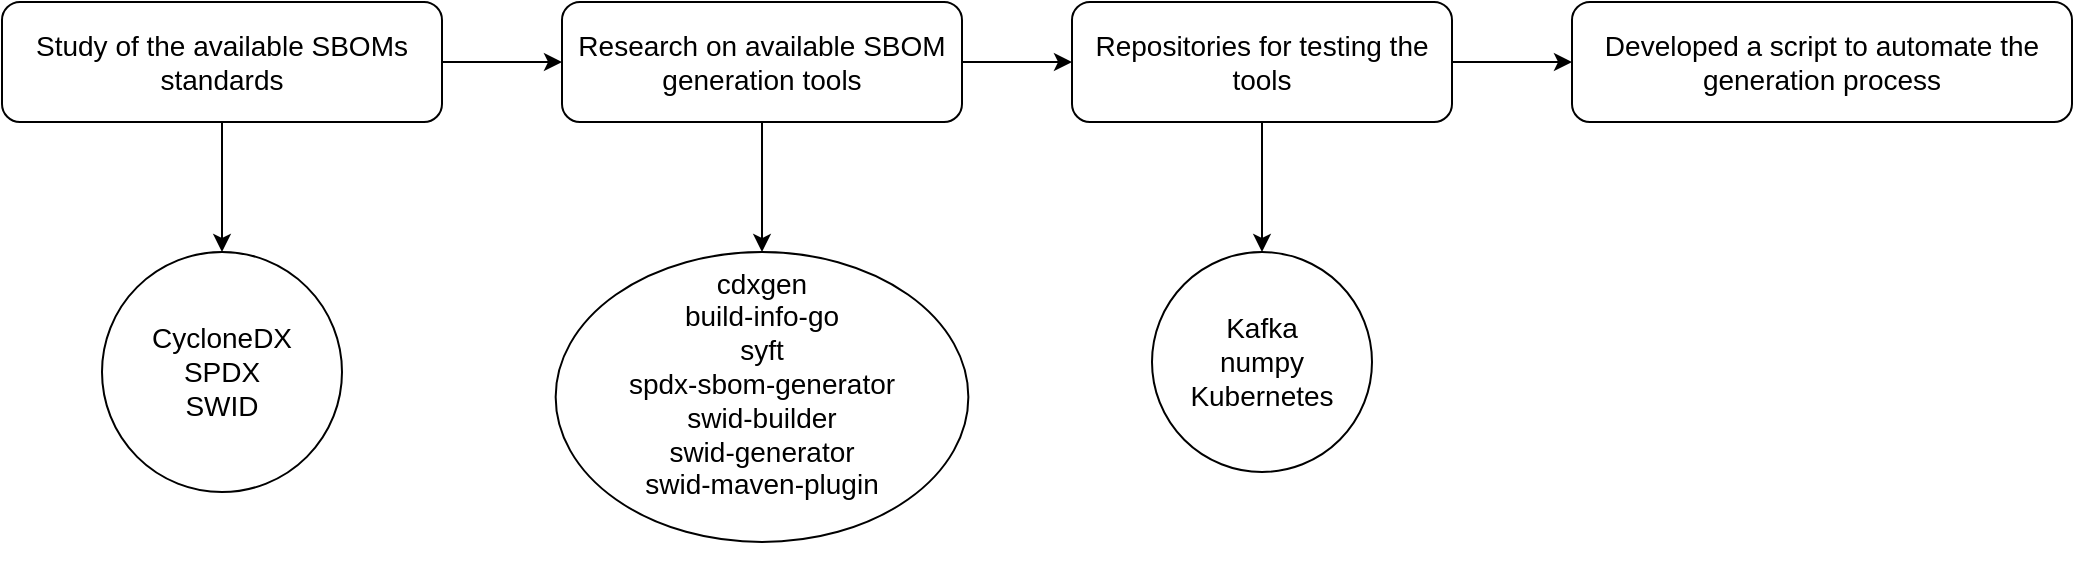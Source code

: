 <mxfile version="25.0.1">
  <diagram name="Page-1" id="j0T8WCVO9mJZ4ZVw5zoe">
    <mxGraphModel dx="1242" dy="860" grid="1" gridSize="10" guides="1" tooltips="1" connect="1" arrows="1" fold="1" page="1" pageScale="1" pageWidth="850" pageHeight="1100" math="0" shadow="0">
      <root>
        <mxCell id="0" />
        <mxCell id="1" parent="0" />
        <mxCell id="1G9_2CnK8pdYi8GCEIAw-3" value="" style="edgeStyle=orthogonalEdgeStyle;rounded=0;orthogonalLoop=1;jettySize=auto;html=1;" edge="1" parent="1" source="1G9_2CnK8pdYi8GCEIAw-1" target="1G9_2CnK8pdYi8GCEIAw-2">
          <mxGeometry relative="1" as="geometry" />
        </mxCell>
        <mxCell id="1G9_2CnK8pdYi8GCEIAw-8" value="" style="edgeStyle=orthogonalEdgeStyle;rounded=0;orthogonalLoop=1;jettySize=auto;html=1;" edge="1" parent="1" source="1G9_2CnK8pdYi8GCEIAw-1" target="1G9_2CnK8pdYi8GCEIAw-7">
          <mxGeometry relative="1" as="geometry" />
        </mxCell>
        <mxCell id="1G9_2CnK8pdYi8GCEIAw-1" value="&lt;font style=&quot;font-size: 14px;&quot;&gt;Study of the available SBOMs standards&lt;/font&gt;" style="rounded=1;whiteSpace=wrap;html=1;" vertex="1" parent="1">
          <mxGeometry x="40" y="230" width="220" height="60" as="geometry" />
        </mxCell>
        <mxCell id="1G9_2CnK8pdYi8GCEIAw-2" value="&lt;div&gt;&lt;span style=&quot;background-color: initial;&quot;&gt;&lt;font style=&quot;font-size: 14px;&quot;&gt;CycloneDX&lt;/font&gt;&lt;/span&gt;&lt;/div&gt;&lt;div&gt;&lt;span style=&quot;background-color: initial;&quot;&gt;&lt;font style=&quot;font-size: 14px;&quot;&gt;SPDX&lt;/font&gt;&lt;/span&gt;&lt;/div&gt;&lt;div&gt;&lt;span style=&quot;background-color: initial;&quot;&gt;&lt;font style=&quot;font-size: 14px;&quot;&gt;SWID&lt;/font&gt;&lt;/span&gt;&lt;/div&gt;" style="ellipse;whiteSpace=wrap;html=1;rounded=1;" vertex="1" parent="1">
          <mxGeometry x="90" y="355" width="120" height="120" as="geometry" />
        </mxCell>
        <mxCell id="1G9_2CnK8pdYi8GCEIAw-10" value="" style="edgeStyle=orthogonalEdgeStyle;rounded=0;orthogonalLoop=1;jettySize=auto;html=1;" edge="1" parent="1" source="1G9_2CnK8pdYi8GCEIAw-7" target="1G9_2CnK8pdYi8GCEIAw-9">
          <mxGeometry relative="1" as="geometry" />
        </mxCell>
        <mxCell id="1G9_2CnK8pdYi8GCEIAw-14" value="" style="edgeStyle=orthogonalEdgeStyle;rounded=0;orthogonalLoop=1;jettySize=auto;html=1;" edge="1" parent="1" source="1G9_2CnK8pdYi8GCEIAw-7" target="1G9_2CnK8pdYi8GCEIAw-13">
          <mxGeometry relative="1" as="geometry" />
        </mxCell>
        <mxCell id="1G9_2CnK8pdYi8GCEIAw-7" value="&lt;font style=&quot;font-size: 14px;&quot;&gt;Research on available SBOM generation tools&lt;/font&gt;" style="whiteSpace=wrap;html=1;rounded=1;" vertex="1" parent="1">
          <mxGeometry x="320" y="230" width="200" height="60" as="geometry" />
        </mxCell>
        <mxCell id="1G9_2CnK8pdYi8GCEIAw-9" value="&lt;div&gt;&lt;font style=&quot;font-size: 14px;&quot;&gt;&lt;br&gt;&lt;/font&gt;&lt;/div&gt;&lt;div&gt;&lt;span style=&quot;background-color: initial;&quot;&gt;&lt;font style=&quot;font-size: 14px;&quot;&gt;cdxgen&lt;/font&gt;&lt;/span&gt;&lt;/div&gt;&lt;div&gt;&lt;font style=&quot;font-size: 14px;&quot;&gt;build-info-go&lt;/font&gt;&lt;/div&gt;&lt;div&gt;&lt;font style=&quot;font-size: 14px;&quot;&gt;syft&lt;/font&gt;&lt;/div&gt;&lt;div&gt;&lt;font style=&quot;font-size: 14px;&quot;&gt;spdx-sbom-generator&lt;/font&gt;&lt;/div&gt;&lt;div&gt;&lt;font style=&quot;font-size: 14px;&quot;&gt;swid-builder&lt;/font&gt;&lt;/div&gt;&lt;div&gt;&lt;font style=&quot;font-size: 14px;&quot;&gt;swid-generator&lt;/font&gt;&lt;/div&gt;&lt;div&gt;&lt;font style=&quot;font-size: 14px;&quot;&gt;swid-maven-plugin&lt;/font&gt;&lt;/div&gt;&lt;div&gt;&lt;font style=&quot;font-size: 14px;&quot;&gt;&lt;br&gt;&lt;/font&gt;&lt;/div&gt;&lt;div&gt;&lt;br&gt;&lt;/div&gt;" style="ellipse;whiteSpace=wrap;html=1;rounded=1;" vertex="1" parent="1">
          <mxGeometry x="316.83" y="355" width="206.35" height="145" as="geometry" />
        </mxCell>
        <mxCell id="1G9_2CnK8pdYi8GCEIAw-16" value="" style="edgeStyle=orthogonalEdgeStyle;rounded=0;orthogonalLoop=1;jettySize=auto;html=1;" edge="1" parent="1" source="1G9_2CnK8pdYi8GCEIAw-13" target="1G9_2CnK8pdYi8GCEIAw-15">
          <mxGeometry relative="1" as="geometry" />
        </mxCell>
        <mxCell id="1G9_2CnK8pdYi8GCEIAw-18" value="" style="edgeStyle=orthogonalEdgeStyle;rounded=0;orthogonalLoop=1;jettySize=auto;html=1;" edge="1" parent="1" source="1G9_2CnK8pdYi8GCEIAw-13" target="1G9_2CnK8pdYi8GCEIAw-17">
          <mxGeometry relative="1" as="geometry" />
        </mxCell>
        <mxCell id="1G9_2CnK8pdYi8GCEIAw-13" value="&lt;font style=&quot;font-size: 14px;&quot;&gt;Repositories for testing the tools&lt;/font&gt;" style="whiteSpace=wrap;html=1;rounded=1;" vertex="1" parent="1">
          <mxGeometry x="575" y="230" width="190" height="60" as="geometry" />
        </mxCell>
        <mxCell id="1G9_2CnK8pdYi8GCEIAw-15" value="&lt;font style=&quot;font-size: 14px;&quot;&gt;Kafka&lt;/font&gt;&lt;div&gt;&lt;font style=&quot;font-size: 14px;&quot;&gt;numpy&lt;/font&gt;&lt;/div&gt;&lt;div&gt;&lt;font style=&quot;font-size: 14px;&quot;&gt;Kubernetes&lt;/font&gt;&lt;/div&gt;" style="ellipse;whiteSpace=wrap;html=1;rounded=1;" vertex="1" parent="1">
          <mxGeometry x="615" y="355" width="110" height="110" as="geometry" />
        </mxCell>
        <mxCell id="1G9_2CnK8pdYi8GCEIAw-17" value="&lt;font style=&quot;font-size: 14px;&quot;&gt;Developed a script to automate the generation process&lt;/font&gt;" style="whiteSpace=wrap;html=1;rounded=1;" vertex="1" parent="1">
          <mxGeometry x="825" y="230" width="250" height="60" as="geometry" />
        </mxCell>
      </root>
    </mxGraphModel>
  </diagram>
</mxfile>
